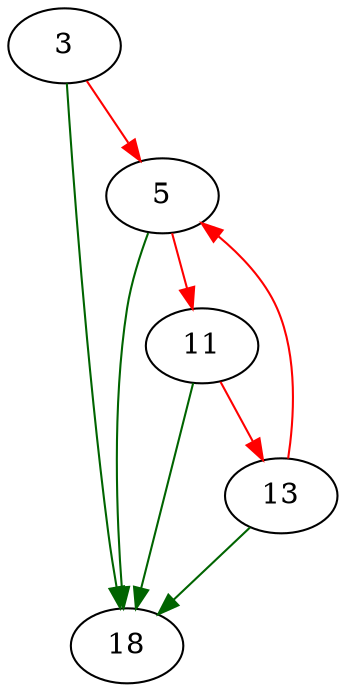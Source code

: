 strict digraph "iread_fullblock" {
	// Node definitions.
	3 [entry=true];
	18;
	5;
	11;
	13;

	// Edge definitions.
	3 -> 18 [
		color=darkgreen
		cond=true
	];
	3 -> 5 [
		color=red
		cond=false
	];
	5 -> 18 [
		color=darkgreen
		cond=true
	];
	5 -> 11 [
		color=red
		cond=false
	];
	11 -> 18 [
		color=darkgreen
		cond=true
	];
	11 -> 13 [
		color=red
		cond=false
	];
	13 -> 18 [
		color=darkgreen
		cond=true
	];
	13 -> 5 [
		color=red
		cond=false
	];
}